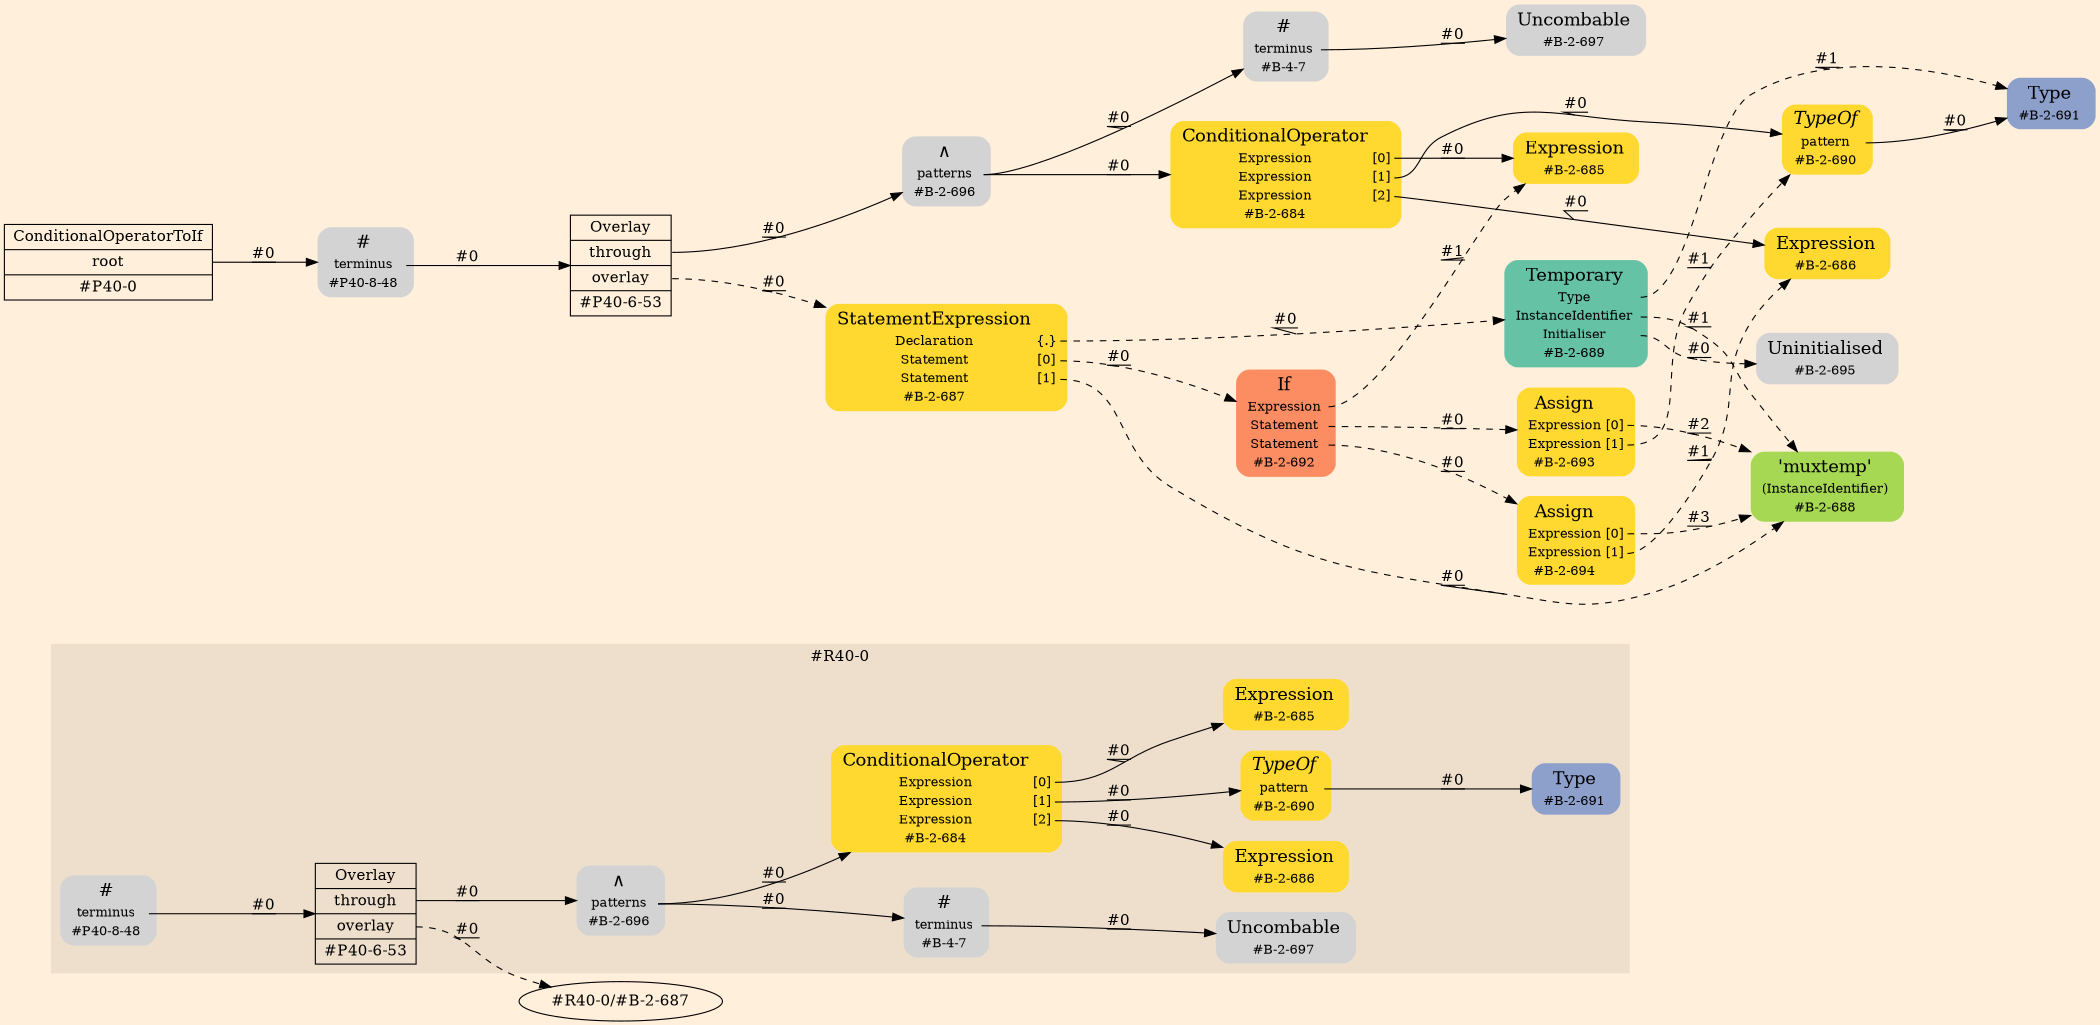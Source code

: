 digraph Inferno {
graph [
rankdir = "LR"
ranksep = 1.0
size = "14,20"
bgcolor = antiquewhite1
color = black
fontcolor = black
];
node [
];
subgraph "cluster#R40-0" {
label = "#R40-0"
style = "filled"
color = antiquewhite2
"#R40-0/#B-4-7" [
shape = "plaintext"
label = <<TABLE BORDER="0" CELLBORDER="0" CELLSPACING="0">
 <TR>
  <TD><FONT POINT-SIZE="16.0">#</FONT></TD>
  <TD></TD>
 </TR>
 <TR>
  <TD>terminus</TD>
  <TD PORT="port0"></TD>
 </TR>
 <TR>
  <TD>#B-4-7</TD>
  <TD PORT="port1"></TD>
 </TR>
</TABLE>>
style = "rounded,filled"
fontsize = "12"
];
"#R40-0/#B-2-686" [
shape = "plaintext"
fillcolor = "/set28/6"
label = <<TABLE BORDER="0" CELLBORDER="0" CELLSPACING="0">
 <TR>
  <TD><FONT POINT-SIZE="16.0">Expression</FONT></TD>
  <TD></TD>
 </TR>
 <TR>
  <TD>#B-2-686</TD>
  <TD PORT="port0"></TD>
 </TR>
</TABLE>>
style = "rounded,filled"
fontsize = "12"
];
"#R40-0/#B-2-697" [
shape = "plaintext"
label = <<TABLE BORDER="0" CELLBORDER="0" CELLSPACING="0">
 <TR>
  <TD><FONT POINT-SIZE="16.0">Uncombable</FONT></TD>
  <TD></TD>
 </TR>
 <TR>
  <TD>#B-2-697</TD>
  <TD PORT="port0"></TD>
 </TR>
</TABLE>>
style = "rounded,filled"
fontsize = "12"
];
"#R40-0/#P40-6-53" [
shape = "record"
fillcolor = antiquewhite2
label = "<fixed> Overlay | <port0> through | <port1> overlay | <port2> #P40-6-53"
style = "filled"
fontsize = "14"
color = black
fontcolor = black
];
"#R40-0/#P40-8-48" [
shape = "plaintext"
label = <<TABLE BORDER="0" CELLBORDER="0" CELLSPACING="0">
 <TR>
  <TD><FONT POINT-SIZE="16.0">#</FONT></TD>
  <TD></TD>
 </TR>
 <TR>
  <TD>terminus</TD>
  <TD PORT="port0"></TD>
 </TR>
 <TR>
  <TD>#P40-8-48</TD>
  <TD PORT="port1"></TD>
 </TR>
</TABLE>>
style = "rounded,filled"
fontsize = "12"
];
"#R40-0/#B-2-690" [
shape = "plaintext"
fillcolor = "/set28/6"
label = <<TABLE BORDER="0" CELLBORDER="0" CELLSPACING="0">
 <TR>
  <TD><FONT POINT-SIZE="16.0"><I>TypeOf</I></FONT></TD>
  <TD></TD>
 </TR>
 <TR>
  <TD>pattern</TD>
  <TD PORT="port0"></TD>
 </TR>
 <TR>
  <TD>#B-2-690</TD>
  <TD PORT="port1"></TD>
 </TR>
</TABLE>>
style = "rounded,filled"
fontsize = "12"
];
"#R40-0/#B-2-696" [
shape = "plaintext"
label = <<TABLE BORDER="0" CELLBORDER="0" CELLSPACING="0">
 <TR>
  <TD><FONT POINT-SIZE="16.0">∧</FONT></TD>
  <TD></TD>
 </TR>
 <TR>
  <TD>patterns</TD>
  <TD PORT="port0"></TD>
 </TR>
 <TR>
  <TD>#B-2-696</TD>
  <TD PORT="port1"></TD>
 </TR>
</TABLE>>
style = "rounded,filled"
fontsize = "12"
];
"#R40-0/#B-2-691" [
shape = "plaintext"
fillcolor = "/set28/3"
label = <<TABLE BORDER="0" CELLBORDER="0" CELLSPACING="0">
 <TR>
  <TD><FONT POINT-SIZE="16.0">Type</FONT></TD>
  <TD></TD>
 </TR>
 <TR>
  <TD>#B-2-691</TD>
  <TD PORT="port0"></TD>
 </TR>
</TABLE>>
style = "rounded,filled"
fontsize = "12"
];
"#R40-0/#B-2-684" [
shape = "plaintext"
fillcolor = "/set28/6"
label = <<TABLE BORDER="0" CELLBORDER="0" CELLSPACING="0">
 <TR>
  <TD><FONT POINT-SIZE="16.0">ConditionalOperator</FONT></TD>
  <TD></TD>
 </TR>
 <TR>
  <TD>Expression</TD>
  <TD PORT="port0">[0]</TD>
 </TR>
 <TR>
  <TD>Expression</TD>
  <TD PORT="port1">[1]</TD>
 </TR>
 <TR>
  <TD>Expression</TD>
  <TD PORT="port2">[2]</TD>
 </TR>
 <TR>
  <TD>#B-2-684</TD>
  <TD PORT="port3"></TD>
 </TR>
</TABLE>>
style = "rounded,filled"
fontsize = "12"
];
"#R40-0/#B-2-685" [
shape = "plaintext"
fillcolor = "/set28/6"
label = <<TABLE BORDER="0" CELLBORDER="0" CELLSPACING="0">
 <TR>
  <TD><FONT POINT-SIZE="16.0">Expression</FONT></TD>
  <TD></TD>
 </TR>
 <TR>
  <TD>#B-2-685</TD>
  <TD PORT="port0"></TD>
 </TR>
</TABLE>>
style = "rounded,filled"
fontsize = "12"
];
}
"#R40-0/#B-4-7":port0 -> "#R40-0/#B-2-697" [style="solid"
label = "#0"
decorate = true
color = black
fontcolor = black
];
"#R40-0/#P40-6-53":port0 -> "#R40-0/#B-2-696" [style="solid"
label = "#0"
decorate = true
color = black
fontcolor = black
];
"#R40-0/#P40-6-53":port1 -> "#R40-0/#B-2-687" [style="dashed"
label = "#0"
decorate = true
color = black
fontcolor = black
];
"#R40-0/#P40-8-48":port0 -> "#R40-0/#P40-6-53" [style="solid"
label = "#0"
decorate = true
color = black
fontcolor = black
];
"#R40-0/#B-2-690":port0 -> "#R40-0/#B-2-691" [style="solid"
label = "#0"
decorate = true
color = black
fontcolor = black
];
"#R40-0/#B-2-696":port0 -> "#R40-0/#B-2-684" [style="solid"
label = "#0"
decorate = true
color = black
fontcolor = black
];
"#R40-0/#B-2-696":port0 -> "#R40-0/#B-4-7" [style="solid"
label = "#0"
decorate = true
color = black
fontcolor = black
];
"#R40-0/#B-2-684":port0 -> "#R40-0/#B-2-685" [style="solid"
label = "#0"
decorate = true
color = black
fontcolor = black
];
"#R40-0/#B-2-684":port1 -> "#R40-0/#B-2-690" [style="solid"
label = "#0"
decorate = true
color = black
fontcolor = black
];
"#R40-0/#B-2-684":port2 -> "#R40-0/#B-2-686" [style="solid"
label = "#0"
decorate = true
color = black
fontcolor = black
];
"CR#P40-0" [
shape = "record"
fillcolor = antiquewhite1
label = "<fixed> ConditionalOperatorToIf | <port0> root | <port1> #P40-0"
style = "filled"
fontsize = "14"
color = black
fontcolor = black
];
"#P40-8-48" [
shape = "plaintext"
label = <<TABLE BORDER="0" CELLBORDER="0" CELLSPACING="0">
 <TR>
  <TD><FONT POINT-SIZE="16.0">#</FONT></TD>
  <TD></TD>
 </TR>
 <TR>
  <TD>terminus</TD>
  <TD PORT="port0"></TD>
 </TR>
 <TR>
  <TD>#P40-8-48</TD>
  <TD PORT="port1"></TD>
 </TR>
</TABLE>>
style = "rounded,filled"
fontsize = "12"
];
"#P40-6-53" [
shape = "record"
fillcolor = antiquewhite1
label = "<fixed> Overlay | <port0> through | <port1> overlay | <port2> #P40-6-53"
style = "filled"
fontsize = "14"
color = black
fontcolor = black
];
"#B-2-696" [
shape = "plaintext"
label = <<TABLE BORDER="0" CELLBORDER="0" CELLSPACING="0">
 <TR>
  <TD><FONT POINT-SIZE="16.0">∧</FONT></TD>
  <TD></TD>
 </TR>
 <TR>
  <TD>patterns</TD>
  <TD PORT="port0"></TD>
 </TR>
 <TR>
  <TD>#B-2-696</TD>
  <TD PORT="port1"></TD>
 </TR>
</TABLE>>
style = "rounded,filled"
fontsize = "12"
];
"#B-2-684" [
shape = "plaintext"
fillcolor = "/set28/6"
label = <<TABLE BORDER="0" CELLBORDER="0" CELLSPACING="0">
 <TR>
  <TD><FONT POINT-SIZE="16.0">ConditionalOperator</FONT></TD>
  <TD></TD>
 </TR>
 <TR>
  <TD>Expression</TD>
  <TD PORT="port0">[0]</TD>
 </TR>
 <TR>
  <TD>Expression</TD>
  <TD PORT="port1">[1]</TD>
 </TR>
 <TR>
  <TD>Expression</TD>
  <TD PORT="port2">[2]</TD>
 </TR>
 <TR>
  <TD>#B-2-684</TD>
  <TD PORT="port3"></TD>
 </TR>
</TABLE>>
style = "rounded,filled"
fontsize = "12"
];
"#B-2-685" [
shape = "plaintext"
fillcolor = "/set28/6"
label = <<TABLE BORDER="0" CELLBORDER="0" CELLSPACING="0">
 <TR>
  <TD><FONT POINT-SIZE="16.0">Expression</FONT></TD>
  <TD></TD>
 </TR>
 <TR>
  <TD>#B-2-685</TD>
  <TD PORT="port0"></TD>
 </TR>
</TABLE>>
style = "rounded,filled"
fontsize = "12"
];
"#B-2-690" [
shape = "plaintext"
fillcolor = "/set28/6"
label = <<TABLE BORDER="0" CELLBORDER="0" CELLSPACING="0">
 <TR>
  <TD><FONT POINT-SIZE="16.0"><I>TypeOf</I></FONT></TD>
  <TD></TD>
 </TR>
 <TR>
  <TD>pattern</TD>
  <TD PORT="port0"></TD>
 </TR>
 <TR>
  <TD>#B-2-690</TD>
  <TD PORT="port1"></TD>
 </TR>
</TABLE>>
style = "rounded,filled"
fontsize = "12"
];
"#B-2-691" [
shape = "plaintext"
fillcolor = "/set28/3"
label = <<TABLE BORDER="0" CELLBORDER="0" CELLSPACING="0">
 <TR>
  <TD><FONT POINT-SIZE="16.0">Type</FONT></TD>
  <TD></TD>
 </TR>
 <TR>
  <TD>#B-2-691</TD>
  <TD PORT="port0"></TD>
 </TR>
</TABLE>>
style = "rounded,filled"
fontsize = "12"
];
"#B-2-686" [
shape = "plaintext"
fillcolor = "/set28/6"
label = <<TABLE BORDER="0" CELLBORDER="0" CELLSPACING="0">
 <TR>
  <TD><FONT POINT-SIZE="16.0">Expression</FONT></TD>
  <TD></TD>
 </TR>
 <TR>
  <TD>#B-2-686</TD>
  <TD PORT="port0"></TD>
 </TR>
</TABLE>>
style = "rounded,filled"
fontsize = "12"
];
"#B-4-7" [
shape = "plaintext"
label = <<TABLE BORDER="0" CELLBORDER="0" CELLSPACING="0">
 <TR>
  <TD><FONT POINT-SIZE="16.0">#</FONT></TD>
  <TD></TD>
 </TR>
 <TR>
  <TD>terminus</TD>
  <TD PORT="port0"></TD>
 </TR>
 <TR>
  <TD>#B-4-7</TD>
  <TD PORT="port1"></TD>
 </TR>
</TABLE>>
style = "rounded,filled"
fontsize = "12"
];
"#B-2-697" [
shape = "plaintext"
label = <<TABLE BORDER="0" CELLBORDER="0" CELLSPACING="0">
 <TR>
  <TD><FONT POINT-SIZE="16.0">Uncombable</FONT></TD>
  <TD></TD>
 </TR>
 <TR>
  <TD>#B-2-697</TD>
  <TD PORT="port0"></TD>
 </TR>
</TABLE>>
style = "rounded,filled"
fontsize = "12"
];
"#B-2-687" [
shape = "plaintext"
fillcolor = "/set28/6"
label = <<TABLE BORDER="0" CELLBORDER="0" CELLSPACING="0">
 <TR>
  <TD><FONT POINT-SIZE="16.0">StatementExpression</FONT></TD>
  <TD></TD>
 </TR>
 <TR>
  <TD>Declaration</TD>
  <TD PORT="port0">{.}</TD>
 </TR>
 <TR>
  <TD>Statement</TD>
  <TD PORT="port1">[0]</TD>
 </TR>
 <TR>
  <TD>Statement</TD>
  <TD PORT="port2">[1]</TD>
 </TR>
 <TR>
  <TD>#B-2-687</TD>
  <TD PORT="port3"></TD>
 </TR>
</TABLE>>
style = "rounded,filled"
fontsize = "12"
];
"#B-2-689" [
shape = "plaintext"
fillcolor = "/set28/1"
label = <<TABLE BORDER="0" CELLBORDER="0" CELLSPACING="0">
 <TR>
  <TD><FONT POINT-SIZE="16.0">Temporary</FONT></TD>
  <TD></TD>
 </TR>
 <TR>
  <TD>Type</TD>
  <TD PORT="port0"></TD>
 </TR>
 <TR>
  <TD>InstanceIdentifier</TD>
  <TD PORT="port1"></TD>
 </TR>
 <TR>
  <TD>Initialiser</TD>
  <TD PORT="port2"></TD>
 </TR>
 <TR>
  <TD>#B-2-689</TD>
  <TD PORT="port3"></TD>
 </TR>
</TABLE>>
style = "rounded,filled"
fontsize = "12"
];
"#B-2-688" [
shape = "plaintext"
fillcolor = "/set28/5"
label = <<TABLE BORDER="0" CELLBORDER="0" CELLSPACING="0">
 <TR>
  <TD><FONT POINT-SIZE="16.0">'muxtemp'</FONT></TD>
  <TD></TD>
 </TR>
 <TR>
  <TD>(InstanceIdentifier)</TD>
  <TD PORT="port0"></TD>
 </TR>
 <TR>
  <TD>#B-2-688</TD>
  <TD PORT="port1"></TD>
 </TR>
</TABLE>>
style = "rounded,filled"
fontsize = "12"
];
"#B-2-695" [
shape = "plaintext"
label = <<TABLE BORDER="0" CELLBORDER="0" CELLSPACING="0">
 <TR>
  <TD><FONT POINT-SIZE="16.0">Uninitialised</FONT></TD>
  <TD></TD>
 </TR>
 <TR>
  <TD>#B-2-695</TD>
  <TD PORT="port0"></TD>
 </TR>
</TABLE>>
style = "rounded,filled"
fontsize = "12"
];
"#B-2-692" [
shape = "plaintext"
fillcolor = "/set28/2"
label = <<TABLE BORDER="0" CELLBORDER="0" CELLSPACING="0">
 <TR>
  <TD><FONT POINT-SIZE="16.0">If</FONT></TD>
  <TD></TD>
 </TR>
 <TR>
  <TD>Expression</TD>
  <TD PORT="port0"></TD>
 </TR>
 <TR>
  <TD>Statement</TD>
  <TD PORT="port1"></TD>
 </TR>
 <TR>
  <TD>Statement</TD>
  <TD PORT="port2"></TD>
 </TR>
 <TR>
  <TD>#B-2-692</TD>
  <TD PORT="port3"></TD>
 </TR>
</TABLE>>
style = "rounded,filled"
fontsize = "12"
];
"#B-2-693" [
shape = "plaintext"
fillcolor = "/set28/6"
label = <<TABLE BORDER="0" CELLBORDER="0" CELLSPACING="0">
 <TR>
  <TD><FONT POINT-SIZE="16.0">Assign</FONT></TD>
  <TD></TD>
 </TR>
 <TR>
  <TD>Expression</TD>
  <TD PORT="port0">[0]</TD>
 </TR>
 <TR>
  <TD>Expression</TD>
  <TD PORT="port1">[1]</TD>
 </TR>
 <TR>
  <TD>#B-2-693</TD>
  <TD PORT="port2"></TD>
 </TR>
</TABLE>>
style = "rounded,filled"
fontsize = "12"
];
"#B-2-694" [
shape = "plaintext"
fillcolor = "/set28/6"
label = <<TABLE BORDER="0" CELLBORDER="0" CELLSPACING="0">
 <TR>
  <TD><FONT POINT-SIZE="16.0">Assign</FONT></TD>
  <TD></TD>
 </TR>
 <TR>
  <TD>Expression</TD>
  <TD PORT="port0">[0]</TD>
 </TR>
 <TR>
  <TD>Expression</TD>
  <TD PORT="port1">[1]</TD>
 </TR>
 <TR>
  <TD>#B-2-694</TD>
  <TD PORT="port2"></TD>
 </TR>
</TABLE>>
style = "rounded,filled"
fontsize = "12"
];
"CR#P40-0":port0 -> "#P40-8-48" [style="solid"
label = "#0"
decorate = true
color = black
fontcolor = black
];
"#P40-8-48":port0 -> "#P40-6-53" [style="solid"
label = "#0"
decorate = true
color = black
fontcolor = black
];
"#P40-6-53":port0 -> "#B-2-696" [style="solid"
label = "#0"
decorate = true
color = black
fontcolor = black
];
"#P40-6-53":port1 -> "#B-2-687" [style="dashed"
label = "#0"
decorate = true
color = black
fontcolor = black
];
"#B-2-696":port0 -> "#B-2-684" [style="solid"
label = "#0"
decorate = true
color = black
fontcolor = black
];
"#B-2-696":port0 -> "#B-4-7" [style="solid"
label = "#0"
decorate = true
color = black
fontcolor = black
];
"#B-2-684":port0 -> "#B-2-685" [style="solid"
label = "#0"
decorate = true
color = black
fontcolor = black
];
"#B-2-684":port1 -> "#B-2-690" [style="solid"
label = "#0"
decorate = true
color = black
fontcolor = black
];
"#B-2-684":port2 -> "#B-2-686" [style="solid"
label = "#0"
decorate = true
color = black
fontcolor = black
];
"#B-2-690":port0 -> "#B-2-691" [style="solid"
label = "#0"
decorate = true
color = black
fontcolor = black
];
"#B-4-7":port0 -> "#B-2-697" [style="solid"
label = "#0"
decorate = true
color = black
fontcolor = black
];
"#B-2-687":port0 -> "#B-2-689" [style="dashed"
label = "#0"
decorate = true
color = black
fontcolor = black
];
"#B-2-687":port1 -> "#B-2-692" [style="dashed"
label = "#0"
decorate = true
color = black
fontcolor = black
];
"#B-2-687":port2 -> "#B-2-688" [style="dashed"
label = "#0"
decorate = true
color = black
fontcolor = black
];
"#B-2-689":port0 -> "#B-2-691" [style="dashed"
label = "#1"
decorate = true
color = black
fontcolor = black
];
"#B-2-689":port1 -> "#B-2-688" [style="dashed"
label = "#1"
decorate = true
color = black
fontcolor = black
];
"#B-2-689":port2 -> "#B-2-695" [style="dashed"
label = "#0"
decorate = true
color = black
fontcolor = black
];
"#B-2-692":port0 -> "#B-2-685" [style="dashed"
label = "#1"
decorate = true
color = black
fontcolor = black
];
"#B-2-692":port1 -> "#B-2-693" [style="dashed"
label = "#0"
decorate = true
color = black
fontcolor = black
];
"#B-2-692":port2 -> "#B-2-694" [style="dashed"
label = "#0"
decorate = true
color = black
fontcolor = black
];
"#B-2-693":port0 -> "#B-2-688" [style="dashed"
label = "#2"
decorate = true
color = black
fontcolor = black
];
"#B-2-693":port1 -> "#B-2-690" [style="dashed"
label = "#1"
decorate = true
color = black
fontcolor = black
];
"#B-2-694":port0 -> "#B-2-688" [style="dashed"
label = "#3"
decorate = true
color = black
fontcolor = black
];
"#B-2-694":port1 -> "#B-2-686" [style="dashed"
label = "#1"
decorate = true
color = black
fontcolor = black
];
}
